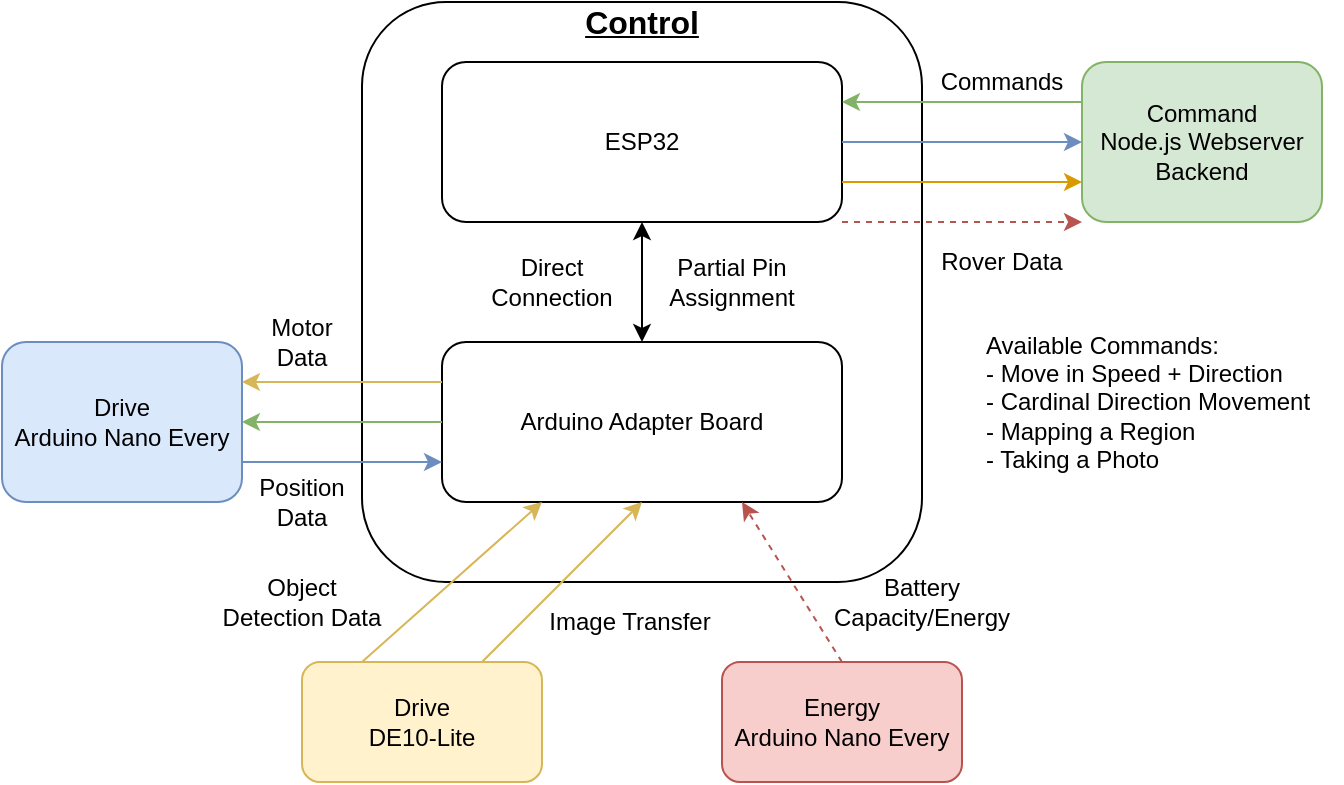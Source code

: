 <mxfile version="14.7.7" type="device"><diagram id="AVliTo5KBTo07xU_FXws" name="Page-1"><mxGraphModel dx="946" dy="646" grid="1" gridSize="10" guides="1" tooltips="1" connect="1" arrows="1" fold="1" page="1" pageScale="1" pageWidth="827" pageHeight="1169" math="0" shadow="0"><root><mxCell id="0"/><mxCell id="1" parent="0"/><mxCell id="QTGQodEmG7pdknE1R-1R-1" value="" style="rounded=1;whiteSpace=wrap;html=1;" parent="1" vertex="1"><mxGeometry x="280" y="150" width="280" height="290" as="geometry"/></mxCell><mxCell id="QTGQodEmG7pdknE1R-1R-2" value="ESP32" style="rounded=1;whiteSpace=wrap;html=1;" parent="1" vertex="1"><mxGeometry x="320" y="180" width="200" height="80" as="geometry"/></mxCell><mxCell id="QTGQodEmG7pdknE1R-1R-4" value="Arduino Adapter Board" style="rounded=1;whiteSpace=wrap;html=1;" parent="1" vertex="1"><mxGeometry x="320" y="320" width="200" height="80" as="geometry"/></mxCell><mxCell id="QTGQodEmG7pdknE1R-1R-6" value="Partial Pin Assignment" style="text;html=1;strokeColor=none;fillColor=none;align=center;verticalAlign=middle;whiteSpace=wrap;rounded=0;" parent="1" vertex="1"><mxGeometry x="430" y="280" width="70" height="20" as="geometry"/></mxCell><mxCell id="QTGQodEmG7pdknE1R-1R-10" value="" style="endArrow=classic;startArrow=classic;html=1;entryX=0.5;entryY=1;entryDx=0;entryDy=0;exitX=0.5;exitY=0;exitDx=0;exitDy=0;" parent="1" source="QTGQodEmG7pdknE1R-1R-4" target="QTGQodEmG7pdknE1R-1R-2" edge="1"><mxGeometry width="50" height="50" relative="1" as="geometry"><mxPoint x="130" y="450" as="sourcePoint"/><mxPoint x="180" y="400" as="targetPoint"/></mxGeometry></mxCell><mxCell id="QTGQodEmG7pdknE1R-1R-11" value="Direct Connection" style="text;html=1;strokeColor=none;fillColor=none;align=center;verticalAlign=middle;whiteSpace=wrap;rounded=0;" parent="1" vertex="1"><mxGeometry x="340" y="280" width="70" height="20" as="geometry"/></mxCell><mxCell id="QTGQodEmG7pdknE1R-1R-18" value="" style="endArrow=classic;html=1;exitX=0.25;exitY=0;exitDx=0;exitDy=0;entryX=0.25;entryY=1;entryDx=0;entryDy=0;fillColor=#fff2cc;strokeColor=#d6b656;" parent="1" source="QTGQodEmG7pdknE1R-1R-31" target="QTGQodEmG7pdknE1R-1R-4" edge="1"><mxGeometry width="50" height="50" relative="1" as="geometry"><mxPoint x="310" y="460" as="sourcePoint"/><mxPoint x="440" y="290" as="targetPoint"/></mxGeometry></mxCell><mxCell id="QTGQodEmG7pdknE1R-1R-22" value="" style="endArrow=classic;html=1;entryX=0.75;entryY=1;entryDx=0;entryDy=0;exitX=0.5;exitY=0;exitDx=0;exitDy=0;dashed=1;fillColor=#f8cecc;strokeColor=#b85450;" parent="1" source="QTGQodEmG7pdknE1R-1R-25" target="QTGQodEmG7pdknE1R-1R-4" edge="1"><mxGeometry width="50" height="50" relative="1" as="geometry"><mxPoint x="470" y="460" as="sourcePoint"/><mxPoint x="550" y="450" as="targetPoint"/></mxGeometry></mxCell><mxCell id="QTGQodEmG7pdknE1R-1R-25" value="Energy&lt;br&gt;Arduino Nano Every" style="rounded=1;whiteSpace=wrap;html=1;fillColor=#f8cecc;strokeColor=#b85450;" parent="1" vertex="1"><mxGeometry x="460" y="480" width="120" height="60" as="geometry"/></mxCell><mxCell id="QTGQodEmG7pdknE1R-1R-30" value="Object Detection Data" style="text;html=1;strokeColor=none;fillColor=none;align=center;verticalAlign=middle;whiteSpace=wrap;rounded=0;" parent="1" vertex="1"><mxGeometry x="205" y="440" width="90" height="20" as="geometry"/></mxCell><mxCell id="QTGQodEmG7pdknE1R-1R-31" value="Drive&lt;br&gt;DE10-Lite" style="rounded=1;whiteSpace=wrap;html=1;fillColor=#fff2cc;strokeColor=#d6b656;" parent="1" vertex="1"><mxGeometry x="250" y="480" width="120" height="60" as="geometry"/></mxCell><mxCell id="QTGQodEmG7pdknE1R-1R-32" value="Drive&lt;br&gt;Arduino Nano Every&lt;span style=&quot;color: rgba(0 , 0 , 0 , 0) ; font-family: monospace ; font-size: 0px&quot;&gt;%3CmxGraphModel%3E%3Croot%3E%3CmxCell%20id%3D%220%22%2F%3E%3CmxCell%20id%3D%221%22%20parent%3D%220%22%2F%3E%3CmxCell%20id%3D%222%22%20value%3D%22Energy%26lt%3Bbr%26gt%3BArduino%20Nano%20Every%22%20style%3D%22rounded%3D1%3BwhiteSpace%3Dwrap%3Bhtml%3D1%3B%22%20vertex%3D%221%22%20parent%3D%221%22%3E%3CmxGeometry%20x%3D%22460%22%20y%3D%22480%22%20width%3D%22120%22%20height%3D%2260%22%20as%3D%22geometry%22%2F%3E%3C%2FmxCell%3E%3C%2Froot%3E%3C%2FmxGraphModel%3E&lt;/span&gt;" style="rounded=1;whiteSpace=wrap;html=1;fillColor=#dae8fc;strokeColor=#6c8ebf;" parent="1" vertex="1"><mxGeometry x="100" y="320" width="120" height="80" as="geometry"/></mxCell><mxCell id="QTGQodEmG7pdknE1R-1R-33" value="Command&lt;br&gt;Node.js Webserver Backend&lt;span style=&quot;color: rgba(0 , 0 , 0 , 0) ; font-family: monospace ; font-size: 0px&quot;&gt;%3CmxGraphModel%3E%3Croot%3E%3CmxCell%20id%3D%220%22%2F%3E%3CmxCell%20id%3D%221%22%20parent%3D%220%22%2F%3E%3CmxCell%20id%3D%222%22%20value%3D%22Energy%26lt%3Bbr%26gt%3BArduino%20Nano%20Every%22%20style%3D%22rounded%3D1%3BwhiteSpace%3Dwrap%3Bhtml%3D1%3B%22%20vertex%3D%221%22%20parent%3D%221%22%3E%3CmxGeometry%20x%3D%22460%22%20y%3D%22480%22%20width%3D%22120%22%20height%3D%2260%22%20as%3D%22geometry%22%2F%3E%3C%2FmxCell%3E%3C%2Froot%3E%3C%2FmxGraphModel%3E&lt;/span&gt;" style="rounded=1;whiteSpace=wrap;html=1;fillColor=#d5e8d4;strokeColor=#82b366;" parent="1" vertex="1"><mxGeometry x="640" y="180" width="120" height="80" as="geometry"/></mxCell><mxCell id="QTGQodEmG7pdknE1R-1R-35" value="Battery Capacity/Energy" style="text;html=1;strokeColor=none;fillColor=none;align=center;verticalAlign=middle;whiteSpace=wrap;rounded=0;" parent="1" vertex="1"><mxGeometry x="540" y="440" width="40" height="20" as="geometry"/></mxCell><mxCell id="QTGQodEmG7pdknE1R-1R-41" value="" style="endArrow=classic;html=1;exitX=0;exitY=0.25;exitDx=0;exitDy=0;entryX=1;entryY=0.25;entryDx=0;entryDy=0;fillColor=#fff2cc;strokeColor=#d6b656;" parent="1" source="QTGQodEmG7pdknE1R-1R-4" target="QTGQodEmG7pdknE1R-1R-32" edge="1"><mxGeometry width="50" height="50" relative="1" as="geometry"><mxPoint x="170" y="500" as="sourcePoint"/><mxPoint x="230" y="420" as="targetPoint"/></mxGeometry></mxCell><mxCell id="QTGQodEmG7pdknE1R-1R-42" value="" style="endArrow=classic;html=1;exitX=1;exitY=0.75;exitDx=0;exitDy=0;entryX=0;entryY=0.75;entryDx=0;entryDy=0;fillColor=#dae8fc;strokeColor=#6c8ebf;" parent="1" source="QTGQodEmG7pdknE1R-1R-32" target="QTGQodEmG7pdknE1R-1R-4" edge="1"><mxGeometry width="50" height="50" relative="1" as="geometry"><mxPoint x="200" y="440" as="sourcePoint"/><mxPoint x="280" y="440" as="targetPoint"/></mxGeometry></mxCell><mxCell id="QTGQodEmG7pdknE1R-1R-48" value="Commands" style="text;html=1;strokeColor=none;fillColor=none;align=center;verticalAlign=middle;whiteSpace=wrap;rounded=0;" parent="1" vertex="1"><mxGeometry x="580" y="180" width="40" height="20" as="geometry"/></mxCell><mxCell id="QTGQodEmG7pdknE1R-1R-51" value="" style="endArrow=classic;html=1;entryX=1;entryY=0.5;entryDx=0;entryDy=0;exitX=0;exitY=0.5;exitDx=0;exitDy=0;fillColor=#d5e8d4;strokeColor=#82b366;" parent="1" source="QTGQodEmG7pdknE1R-1R-4" target="QTGQodEmG7pdknE1R-1R-32" edge="1"><mxGeometry width="50" height="50" relative="1" as="geometry"><mxPoint x="220" y="470" as="sourcePoint"/><mxPoint x="100" y="470" as="targetPoint"/></mxGeometry></mxCell><mxCell id="QTGQodEmG7pdknE1R-1R-52" value="" style="endArrow=classic;html=1;entryX=1;entryY=0.25;entryDx=0;entryDy=0;exitX=0;exitY=0.25;exitDx=0;exitDy=0;fillColor=#d5e8d4;strokeColor=#82b366;" parent="1" source="QTGQodEmG7pdknE1R-1R-33" target="QTGQodEmG7pdknE1R-1R-2" edge="1"><mxGeometry width="50" height="50" relative="1" as="geometry"><mxPoint x="700" y="370" as="sourcePoint"/><mxPoint x="580" y="370" as="targetPoint"/></mxGeometry></mxCell><mxCell id="QTGQodEmG7pdknE1R-1R-53" value="" style="endArrow=classic;html=1;exitX=1;exitY=0.5;exitDx=0;exitDy=0;fillColor=#dae8fc;strokeColor=#6c8ebf;" parent="1" source="QTGQodEmG7pdknE1R-1R-2" edge="1"><mxGeometry width="50" height="50" relative="1" as="geometry"><mxPoint x="620" y="420" as="sourcePoint"/><mxPoint x="640" y="220" as="targetPoint"/></mxGeometry></mxCell><mxCell id="QTGQodEmG7pdknE1R-1R-54" value="" style="endArrow=classic;html=1;exitX=1;exitY=0.75;exitDx=0;exitDy=0;entryX=0;entryY=0.75;entryDx=0;entryDy=0;fillColor=#ffe6cc;strokeColor=#d79b00;" parent="1" source="QTGQodEmG7pdknE1R-1R-2" target="QTGQodEmG7pdknE1R-1R-33" edge="1"><mxGeometry width="50" height="50" relative="1" as="geometry"><mxPoint x="610" y="420" as="sourcePoint"/><mxPoint x="730" y="280" as="targetPoint"/></mxGeometry></mxCell><mxCell id="QTGQodEmG7pdknE1R-1R-55" value="" style="endArrow=classic;html=1;dashed=1;fillColor=#f8cecc;strokeColor=#b85450;exitX=1;exitY=1;exitDx=0;exitDy=0;entryX=0;entryY=1;entryDx=0;entryDy=0;" parent="1" source="QTGQodEmG7pdknE1R-1R-2" target="QTGQodEmG7pdknE1R-1R-33" edge="1"><mxGeometry width="50" height="50" relative="1" as="geometry"><mxPoint x="640" y="340" as="sourcePoint"/><mxPoint x="780" y="340" as="targetPoint"/><Array as="points"/></mxGeometry></mxCell><mxCell id="QTGQodEmG7pdknE1R-1R-56" value="Motor Data" style="text;html=1;strokeColor=none;fillColor=none;align=center;verticalAlign=middle;whiteSpace=wrap;rounded=0;" parent="1" vertex="1"><mxGeometry x="230" y="310" width="40" height="20" as="geometry"/></mxCell><mxCell id="QTGQodEmG7pdknE1R-1R-57" value="Position Data" style="text;html=1;strokeColor=none;fillColor=none;align=center;verticalAlign=middle;whiteSpace=wrap;rounded=0;" parent="1" vertex="1"><mxGeometry x="230" y="390" width="40" height="20" as="geometry"/></mxCell><mxCell id="QTGQodEmG7pdknE1R-1R-58" value="Rover Data" style="text;html=1;strokeColor=none;fillColor=none;align=center;verticalAlign=middle;whiteSpace=wrap;rounded=0;" parent="1" vertex="1"><mxGeometry x="565" y="270" width="70" height="20" as="geometry"/></mxCell><mxCell id="QTGQodEmG7pdknE1R-1R-60" value="" style="endArrow=classic;html=1;exitX=0.75;exitY=0;exitDx=0;exitDy=0;entryX=0.5;entryY=1;entryDx=0;entryDy=0;fillColor=#fff2cc;strokeColor=#d6b656;" parent="1" source="QTGQodEmG7pdknE1R-1R-31" target="QTGQodEmG7pdknE1R-1R-4" edge="1"><mxGeometry width="50" height="50" relative="1" as="geometry"><mxPoint x="370" y="550" as="sourcePoint"/><mxPoint x="430" y="470" as="targetPoint"/></mxGeometry></mxCell><mxCell id="QTGQodEmG7pdknE1R-1R-63" value="Image Transfer" style="text;html=1;strokeColor=none;fillColor=none;align=center;verticalAlign=middle;whiteSpace=wrap;rounded=0;" parent="1" vertex="1"><mxGeometry x="369" y="450" width="90" height="20" as="geometry"/></mxCell><mxCell id="QTGQodEmG7pdknE1R-1R-64" value="&lt;font style=&quot;font-size: 16px&quot;&gt;&lt;b&gt;&lt;u&gt;Control&lt;/u&gt;&lt;/b&gt;&lt;/font&gt;" style="text;html=1;strokeColor=none;fillColor=none;align=center;verticalAlign=middle;whiteSpace=wrap;rounded=0;" parent="1" vertex="1"><mxGeometry x="400" y="150" width="40" height="20" as="geometry"/></mxCell><mxCell id="QTGQodEmG7pdknE1R-1R-65" value="Available Commands:&lt;br&gt;- Move in Speed + Direction&lt;br&gt;- Cardinal Direction Movement&lt;br&gt;- Mapping a Region&lt;br&gt;- Taking a Photo" style="text;html=1;strokeColor=none;fillColor=none;align=left;verticalAlign=middle;whiteSpace=wrap;rounded=0;" parent="1" vertex="1"><mxGeometry x="590" y="340" width="180" height="20" as="geometry"/></mxCell></root></mxGraphModel></diagram></mxfile>